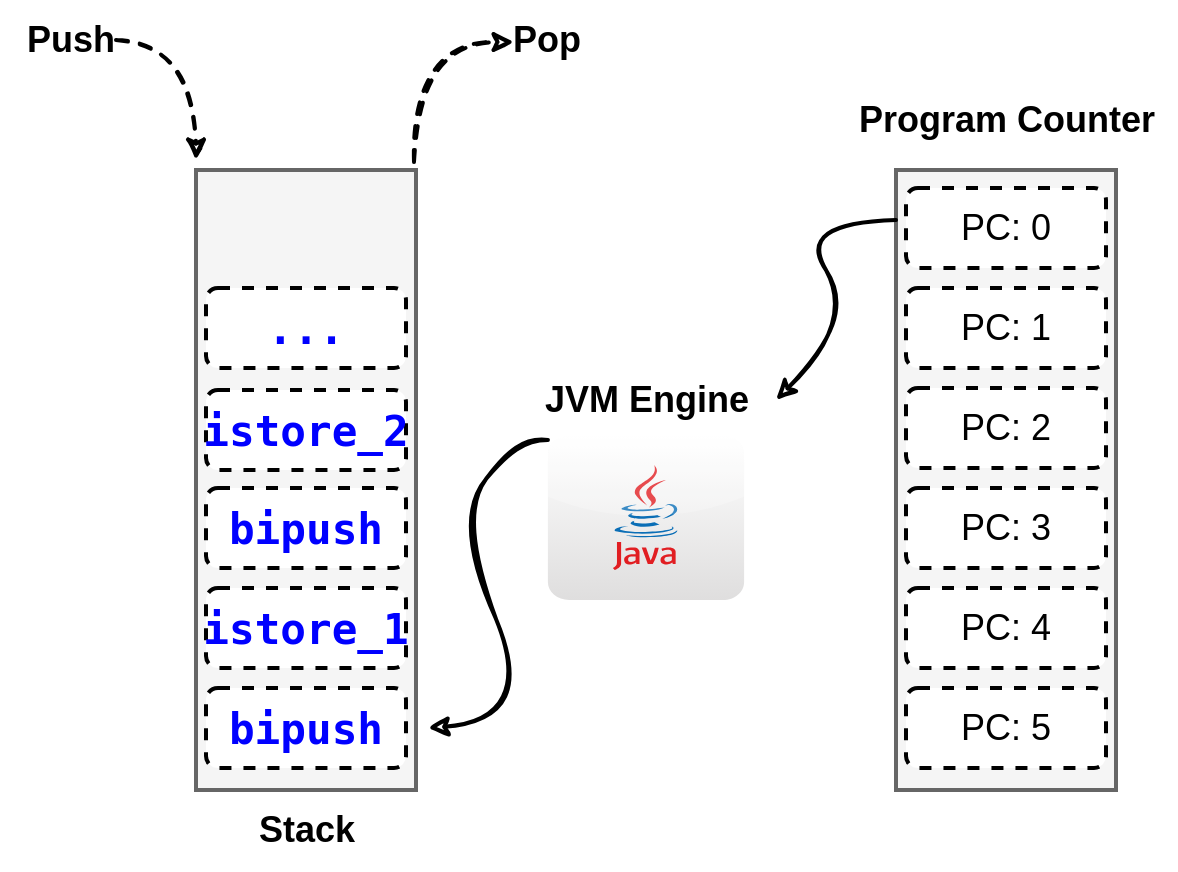<mxfile version="20.6.2" type="github">
  <diagram id="IrfJ8LZEPSQ8j6TZN60D" name="第 1 页">
    <mxGraphModel dx="696" dy="499" grid="1" gridSize="10" guides="1" tooltips="1" connect="1" arrows="1" fold="1" page="1" pageScale="1" pageWidth="827" pageHeight="1169" math="0" shadow="0">
      <root>
        <mxCell id="0" />
        <mxCell id="1" parent="0" />
        <mxCell id="ujtNDMzSKBabp6Rg3O61-1" value="&lt;div&gt;&lt;br&gt;&lt;/div&gt;" style="text;html=1;align=left;verticalAlign=middle;resizable=0;points=[];autosize=1;strokeColor=none;fillColor=none;" vertex="1" parent="1">
          <mxGeometry x="440" y="255" width="20" height="30" as="geometry" />
        </mxCell>
        <mxCell id="ujtNDMzSKBabp6Rg3O61-3" value="" style="shape=image;html=1;verticalAlign=top;verticalLabelPosition=bottom;labelBackgroundColor=#ffffff;imageAspect=0;aspect=fixed;image=https://cdn0.iconfinder.com/data/icons/google-material-design-3-0/48/ic_loop_48px-128.png;sketch=0;" vertex="1" parent="1">
          <mxGeometry x="355" y="280" width="80" height="80" as="geometry" />
        </mxCell>
        <mxCell id="ujtNDMzSKBabp6Rg3O61-5" value="&lt;b&gt;&lt;font style=&quot;font-size: 18px;&quot;&gt;JVM Engine&lt;/font&gt;&lt;/b&gt;" style="text;html=1;align=center;verticalAlign=middle;resizable=0;points=[];autosize=1;strokeColor=none;fillColor=none;" vertex="1" parent="1">
          <mxGeometry x="330" y="240" width="130" height="40" as="geometry" />
        </mxCell>
        <mxCell id="ujtNDMzSKBabp6Rg3O61-6" value="" style="rounded=0;whiteSpace=wrap;html=1;sketch=0;fontSize=18;strokeWidth=2;fillColor=#f5f5f5;fontColor=#333333;strokeColor=#666666;" vertex="1" parent="1">
          <mxGeometry x="520" y="145" width="110" height="310" as="geometry" />
        </mxCell>
        <mxCell id="ujtNDMzSKBabp6Rg3O61-7" value="PC: 0" style="rounded=1;whiteSpace=wrap;html=1;sketch=0;strokeWidth=2;fontSize=18;dashed=1;" vertex="1" parent="1">
          <mxGeometry x="525" y="154" width="100" height="40" as="geometry" />
        </mxCell>
        <mxCell id="ujtNDMzSKBabp6Rg3O61-8" value="PC: 1" style="rounded=1;whiteSpace=wrap;html=1;sketch=0;strokeWidth=2;fontSize=18;dashed=1;" vertex="1" parent="1">
          <mxGeometry x="525" y="204" width="100" height="40" as="geometry" />
        </mxCell>
        <mxCell id="ujtNDMzSKBabp6Rg3O61-9" value="PC: 2" style="rounded=1;whiteSpace=wrap;html=1;sketch=0;strokeWidth=2;fontSize=18;dashed=1;" vertex="1" parent="1">
          <mxGeometry x="525" y="254" width="100" height="40" as="geometry" />
        </mxCell>
        <mxCell id="ujtNDMzSKBabp6Rg3O61-10" value="PC: 3" style="rounded=1;whiteSpace=wrap;html=1;sketch=0;strokeWidth=2;fontSize=18;dashed=1;" vertex="1" parent="1">
          <mxGeometry x="525" y="304" width="100" height="40" as="geometry" />
        </mxCell>
        <mxCell id="ujtNDMzSKBabp6Rg3O61-11" value="PC: 4" style="rounded=1;whiteSpace=wrap;html=1;sketch=0;strokeWidth=2;fontSize=18;dashed=1;" vertex="1" parent="1">
          <mxGeometry x="525" y="354" width="100" height="40" as="geometry" />
        </mxCell>
        <mxCell id="ujtNDMzSKBabp6Rg3O61-12" value="PC: 5" style="rounded=1;whiteSpace=wrap;html=1;sketch=0;strokeWidth=2;fontSize=18;dashed=1;" vertex="1" parent="1">
          <mxGeometry x="525" y="404" width="100" height="40" as="geometry" />
        </mxCell>
        <mxCell id="ujtNDMzSKBabp6Rg3O61-13" value="" style="curved=1;endArrow=classic;html=1;rounded=0;fontSize=18;strokeWidth=2;sketch=1;" edge="1" parent="1" target="ujtNDMzSKBabp6Rg3O61-1">
          <mxGeometry width="50" height="50" relative="1" as="geometry">
            <mxPoint x="520" y="170" as="sourcePoint" />
            <mxPoint x="470" y="220" as="targetPoint" />
            <Array as="points">
              <mxPoint x="470" y="170" />
              <mxPoint x="500" y="220" />
            </Array>
          </mxGeometry>
        </mxCell>
        <mxCell id="ujtNDMzSKBabp6Rg3O61-14" value="" style="dashed=0;outlineConnect=0;html=1;align=center;labelPosition=center;verticalLabelPosition=bottom;verticalAlign=top;shape=mxgraph.webicons.java;gradientColor=#DFDEDE;sketch=0;strokeColor=#00CC00;strokeWidth=2;fontSize=18;" vertex="1" parent="1">
          <mxGeometry x="345.95" y="277.8" width="98.1" height="82.2" as="geometry" />
        </mxCell>
        <mxCell id="ujtNDMzSKBabp6Rg3O61-15" value="&lt;b&gt;Program Counter&lt;/b&gt;" style="text;html=1;align=center;verticalAlign=middle;resizable=0;points=[];autosize=1;strokeColor=none;fillColor=none;fontSize=18;" vertex="1" parent="1">
          <mxGeometry x="490" y="100" width="170" height="40" as="geometry" />
        </mxCell>
        <mxCell id="ujtNDMzSKBabp6Rg3O61-17" value="" style="rounded=0;whiteSpace=wrap;html=1;sketch=0;fontSize=18;strokeWidth=2;fillColor=#f5f5f5;fontColor=#333333;strokeColor=#666666;" vertex="1" parent="1">
          <mxGeometry x="170" y="145" width="110" height="310" as="geometry" />
        </mxCell>
        <mxCell id="ujtNDMzSKBabp6Rg3O61-18" value="&lt;b&gt;Stack&lt;/b&gt;" style="text;html=1;align=center;verticalAlign=middle;resizable=0;points=[];autosize=1;strokeColor=none;fillColor=none;fontSize=18;" vertex="1" parent="1">
          <mxGeometry x="190" y="455" width="70" height="40" as="geometry" />
        </mxCell>
        <mxCell id="ujtNDMzSKBabp6Rg3O61-19" value="&lt;span id=&quot;docs-internal-guid-bf1eb5b7-7fff-3892-7069-e3ab6ad54eb3&quot;&gt;&lt;span style=&quot;font-size: 16pt; font-family: &amp;quot;Source Code Pro&amp;quot;, monospace; color: rgb(0, 0, 255); background-color: transparent; font-weight: 700; font-variant-numeric: normal; font-variant-east-asian: normal; vertical-align: baseline;&quot;&gt;bipush&lt;/span&gt;&lt;/span&gt;" style="rounded=1;whiteSpace=wrap;html=1;sketch=0;strokeWidth=2;fontSize=18;dashed=1;" vertex="1" parent="1">
          <mxGeometry x="175" y="404" width="100" height="40" as="geometry" />
        </mxCell>
        <mxCell id="ujtNDMzSKBabp6Rg3O61-20" value="&lt;span id=&quot;docs-internal-guid-ab4792b6-7fff-8f93-a78d-b3672d529495&quot;&gt;&lt;span style=&quot;font-size: 16pt; font-family: &amp;quot;Source Code Pro&amp;quot;, monospace; color: rgb(0, 0, 255); background-color: transparent; font-weight: 700; font-variant-numeric: normal; font-variant-east-asian: normal; vertical-align: baseline;&quot;&gt;istore_1&lt;/span&gt;&lt;/span&gt;" style="rounded=1;whiteSpace=wrap;html=1;sketch=0;strokeWidth=2;fontSize=18;dashed=1;" vertex="1" parent="1">
          <mxGeometry x="175" y="354" width="100" height="40" as="geometry" />
        </mxCell>
        <mxCell id="ujtNDMzSKBabp6Rg3O61-21" value="&lt;span id=&quot;docs-internal-guid-d7edc2c1-7fff-ae62-b040-b5bfc6cb10ec&quot;&gt;&lt;span style=&quot;font-size: 16pt; font-family: &amp;quot;Source Code Pro&amp;quot;, monospace; color: rgb(0, 0, 255); background-color: transparent; font-weight: 700; font-variant-numeric: normal; font-variant-east-asian: normal; vertical-align: baseline;&quot;&gt;bipush&lt;/span&gt;&lt;/span&gt;" style="rounded=1;whiteSpace=wrap;html=1;sketch=0;strokeWidth=2;fontSize=18;dashed=1;" vertex="1" parent="1">
          <mxGeometry x="175" y="304" width="100" height="40" as="geometry" />
        </mxCell>
        <mxCell id="ujtNDMzSKBabp6Rg3O61-22" value="&lt;span id=&quot;docs-internal-guid-66d05ad8-7fff-c431-9a2d-2e91c0aa8d74&quot;&gt;&lt;span style=&quot;font-size: 16pt; font-family: &amp;quot;Source Code Pro&amp;quot;, monospace; color: rgb(0, 0, 255); background-color: transparent; font-weight: 700; font-variant-numeric: normal; font-variant-east-asian: normal; vertical-align: baseline;&quot;&gt;istore_2&lt;/span&gt;&lt;/span&gt;" style="rounded=1;whiteSpace=wrap;html=1;sketch=0;strokeWidth=2;fontSize=18;dashed=1;" vertex="1" parent="1">
          <mxGeometry x="175" y="255" width="100" height="40" as="geometry" />
        </mxCell>
        <mxCell id="ujtNDMzSKBabp6Rg3O61-23" value="&lt;font face=&quot;Source Code Pro, monospace&quot; color=&quot;#0000ff&quot;&gt;&lt;span style=&quot;font-size: 21.333px;&quot;&gt;&lt;b&gt;...&lt;/b&gt;&lt;/span&gt;&lt;/font&gt;" style="rounded=1;whiteSpace=wrap;html=1;sketch=0;strokeWidth=2;fontSize=18;dashed=1;" vertex="1" parent="1">
          <mxGeometry x="175" y="204" width="100" height="40" as="geometry" />
        </mxCell>
        <mxCell id="ujtNDMzSKBabp6Rg3O61-24" value="" style="curved=1;endArrow=classic;html=1;rounded=0;sketch=1;strokeWidth=2;fontSize=18;" edge="1" parent="1" source="ujtNDMzSKBabp6Rg3O61-14">
          <mxGeometry width="50" height="50" relative="1" as="geometry">
            <mxPoint x="330" y="290" as="sourcePoint" />
            <mxPoint x="285.95" y="424" as="targetPoint" />
            <Array as="points">
              <mxPoint x="346" y="280" />
              <mxPoint x="330" y="280" />
              <mxPoint x="300" y="319" />
              <mxPoint x="340" y="420" />
            </Array>
          </mxGeometry>
        </mxCell>
        <mxCell id="ujtNDMzSKBabp6Rg3O61-25" value="" style="curved=1;endArrow=classic;html=1;rounded=0;sketch=1;strokeWidth=2;fontSize=18;dashed=1;" edge="1" parent="1">
          <mxGeometry width="50" height="50" relative="1" as="geometry">
            <mxPoint x="279" y="141" as="sourcePoint" />
            <mxPoint x="329" y="81" as="targetPoint" />
            <Array as="points">
              <mxPoint x="279" y="81" />
            </Array>
          </mxGeometry>
        </mxCell>
        <mxCell id="ujtNDMzSKBabp6Rg3O61-26" value="" style="curved=1;endArrow=classic;html=1;rounded=0;sketch=1;strokeWidth=2;fontSize=18;dashed=1;" edge="1" parent="1">
          <mxGeometry width="50" height="50" relative="1" as="geometry">
            <mxPoint x="130" y="80" as="sourcePoint" />
            <mxPoint x="170" y="140" as="targetPoint" />
            <Array as="points">
              <mxPoint x="170" y="80" />
            </Array>
          </mxGeometry>
        </mxCell>
        <mxCell id="ujtNDMzSKBabp6Rg3O61-27" value="&lt;b&gt;Push&lt;/b&gt;" style="text;html=1;align=center;verticalAlign=middle;resizable=0;points=[];autosize=1;strokeColor=none;fillColor=none;fontSize=18;" vertex="1" parent="1">
          <mxGeometry x="72" y="60" width="70" height="40" as="geometry" />
        </mxCell>
        <mxCell id="ujtNDMzSKBabp6Rg3O61-28" value="&lt;b&gt;Pop&lt;/b&gt;" style="text;html=1;align=center;verticalAlign=middle;resizable=0;points=[];autosize=1;strokeColor=none;fillColor=none;fontSize=18;" vertex="1" parent="1">
          <mxGeometry x="315" y="60" width="60" height="40" as="geometry" />
        </mxCell>
      </root>
    </mxGraphModel>
  </diagram>
</mxfile>
